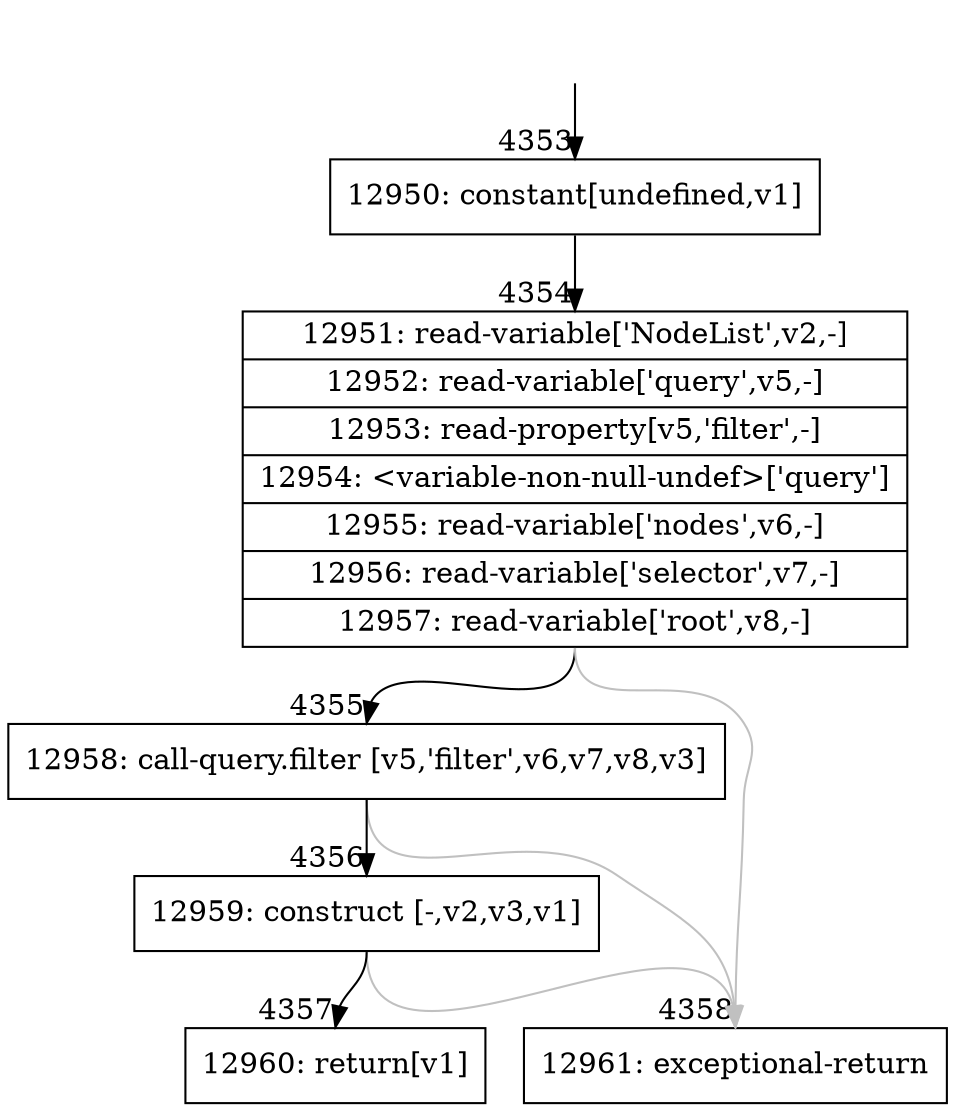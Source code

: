 digraph {
rankdir="TD"
BB_entry315[shape=none,label=""];
BB_entry315 -> BB4353 [tailport=s, headport=n, headlabel="    4353"]
BB4353 [shape=record label="{12950: constant[undefined,v1]}" ] 
BB4353 -> BB4354 [tailport=s, headport=n, headlabel="      4354"]
BB4354 [shape=record label="{12951: read-variable['NodeList',v2,-]|12952: read-variable['query',v5,-]|12953: read-property[v5,'filter',-]|12954: \<variable-non-null-undef\>['query']|12955: read-variable['nodes',v6,-]|12956: read-variable['selector',v7,-]|12957: read-variable['root',v8,-]}" ] 
BB4354 -> BB4355 [tailport=s, headport=n, headlabel="      4355"]
BB4354 -> BB4358 [tailport=s, headport=n, color=gray, headlabel="      4358"]
BB4355 [shape=record label="{12958: call-query.filter [v5,'filter',v6,v7,v8,v3]}" ] 
BB4355 -> BB4356 [tailport=s, headport=n, headlabel="      4356"]
BB4355 -> BB4358 [tailport=s, headport=n, color=gray]
BB4356 [shape=record label="{12959: construct [-,v2,v3,v1]}" ] 
BB4356 -> BB4357 [tailport=s, headport=n, headlabel="      4357"]
BB4356 -> BB4358 [tailport=s, headport=n, color=gray]
BB4357 [shape=record label="{12960: return[v1]}" ] 
BB4358 [shape=record label="{12961: exceptional-return}" ] 
//#$~ 6044
}
